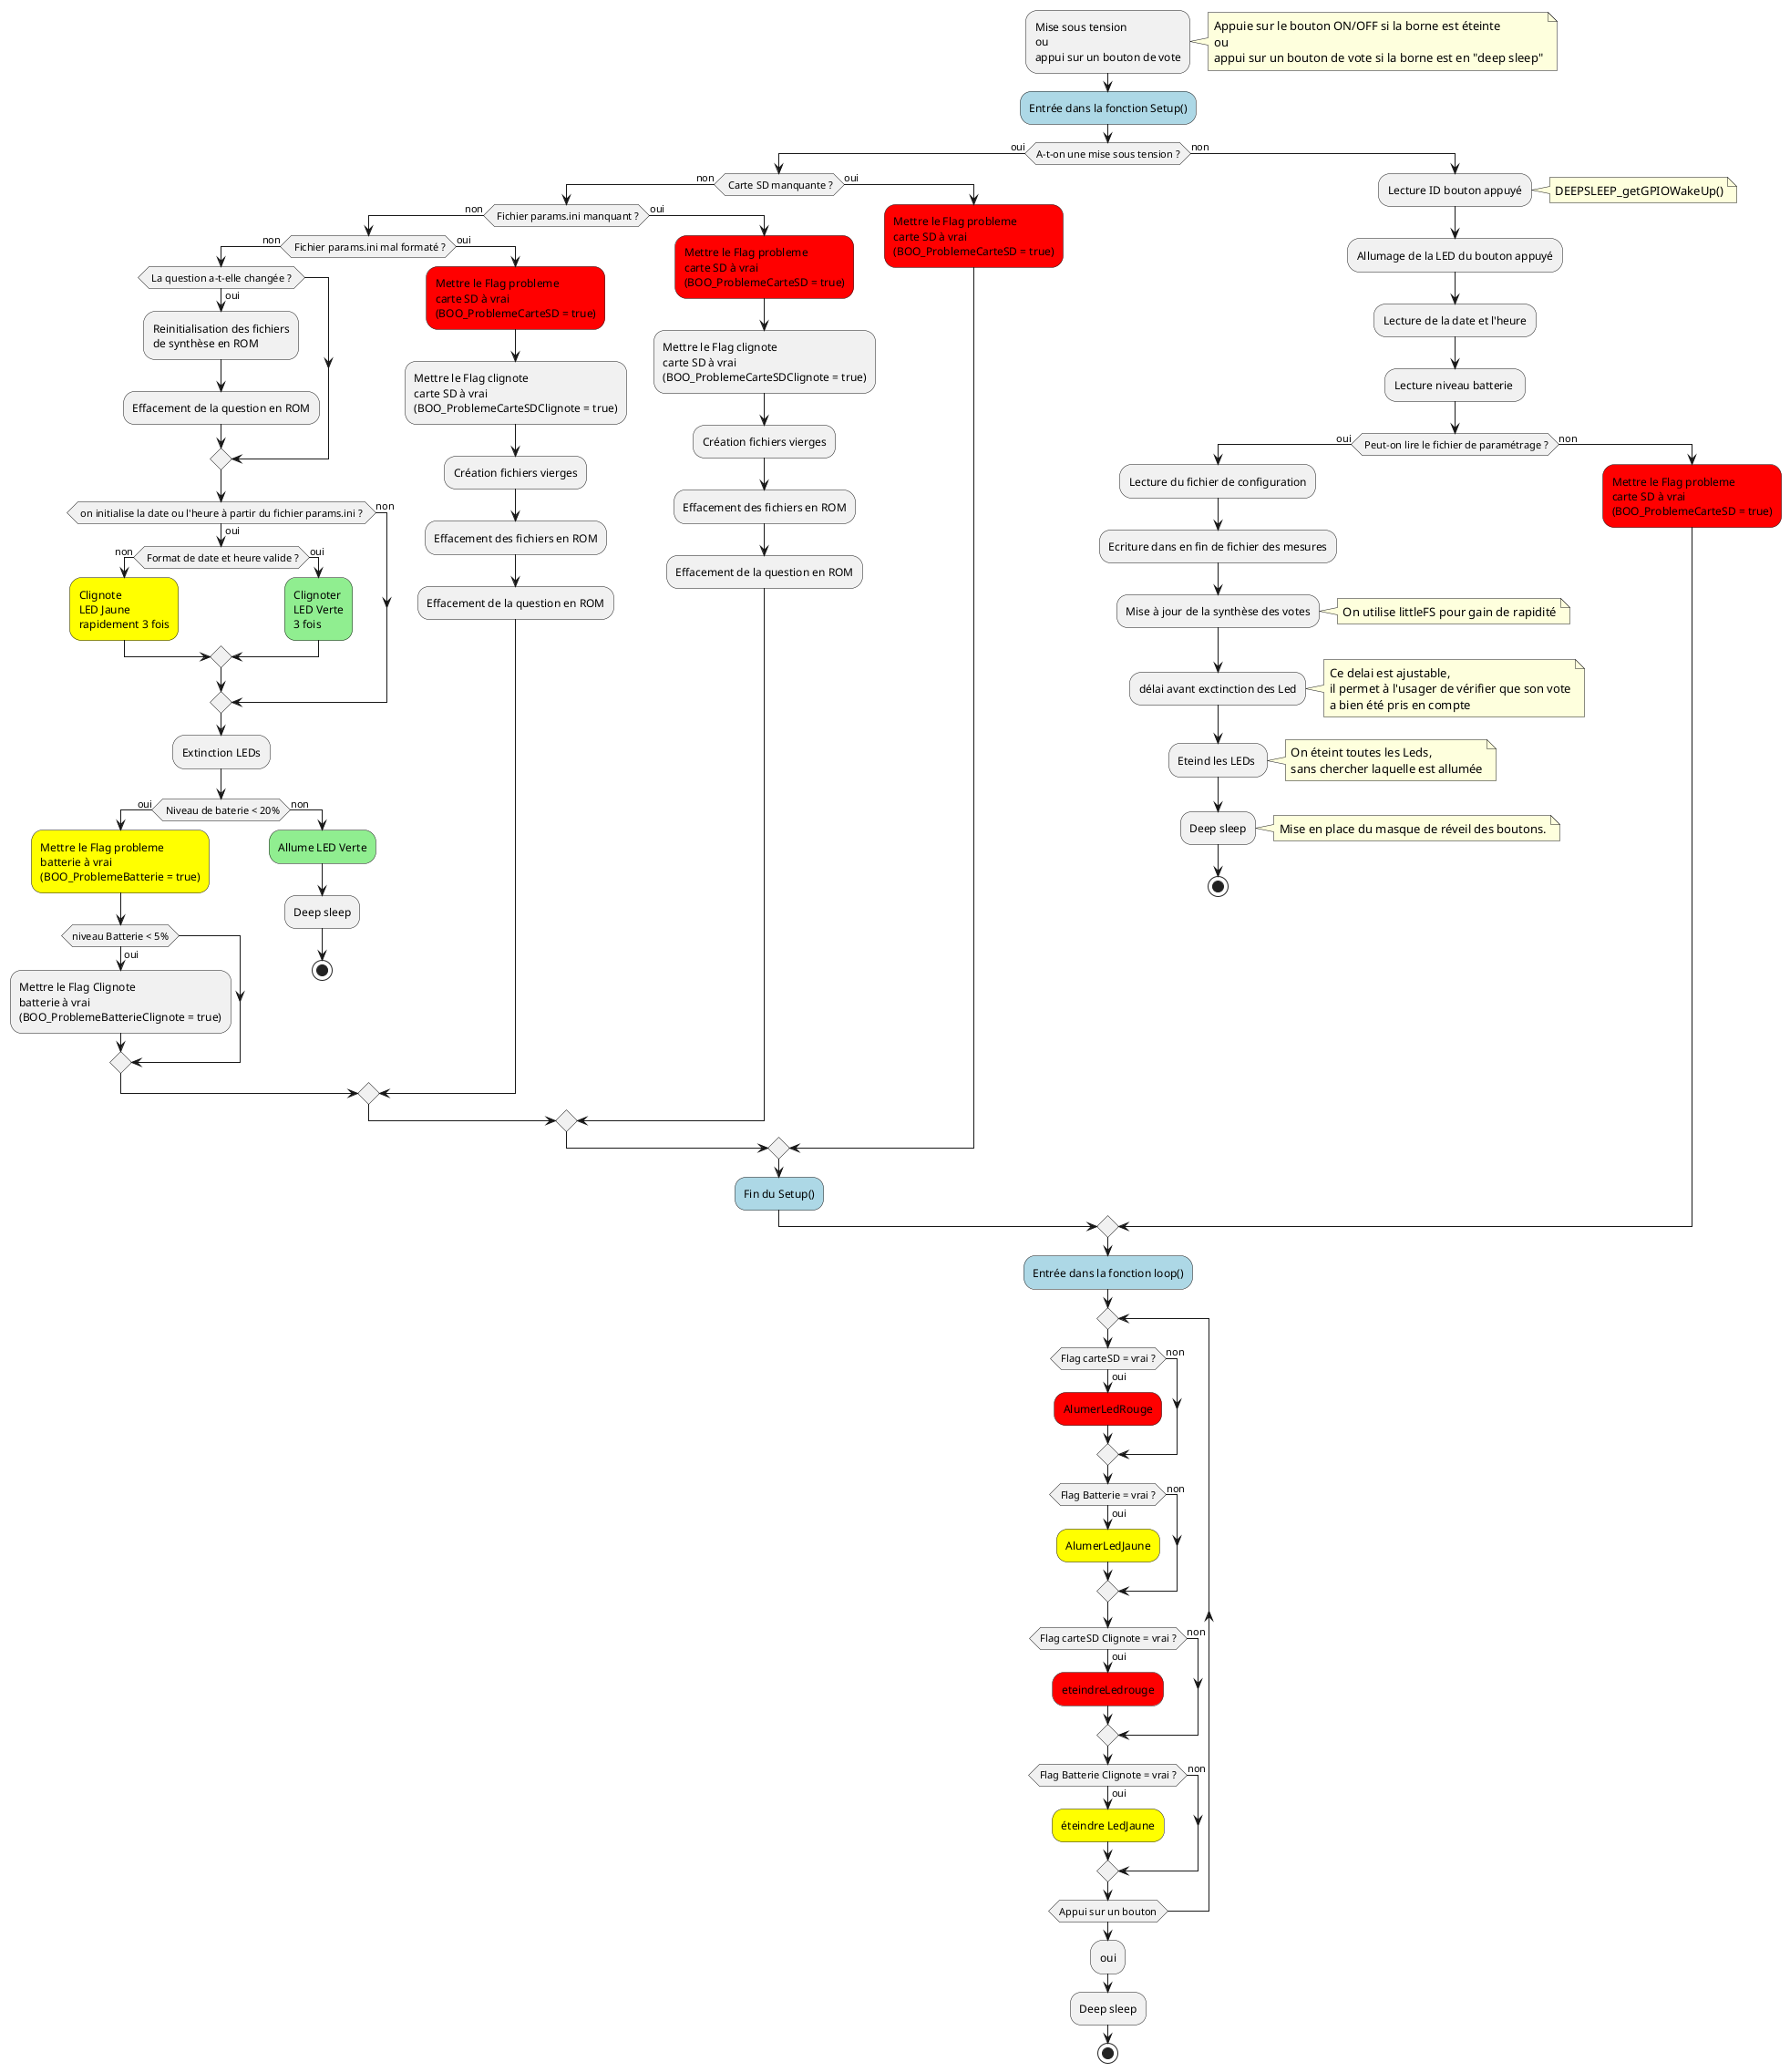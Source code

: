 @startuml
:Mise sous tension\nou\nappui sur un bouton de vote;
note right
Appuie sur le bouton ON/OFF si la borne est éteinte 
ou 
appui sur un bouton de vote si la borne est en "deep sleep"
end note
#lightblue:Entrée dans la fonction Setup();

if (A-t-on une mise sous tension ?) then (oui)
	if( Carte SD manquante ?) then (non)
		if( Fichier params.ini manquant ?) then (non)
			if( Fichier params.ini mal formaté ?) then (non)
				if( La question a-t-elle changée ? ) then (oui)
					:Reinitialisation des fichiers\nde synthèse en ROM;
					:Effacement de la question en ROM;
				endif
				if( on initialise la date ou l'heure à partir du fichier params.ini ? ) then (non)
				else (oui)
					if( Format de date et heure valide ?) then (non)
						#yellow:Clignote\nLED Jaune\nrapidement 3 fois;
					else (oui)
						#lightgreen:Clignoter\nLED Verte\n3 fois;
					endif
				endif
				:Extinction LEDs;
				if ( Niveau de baterie < 20%) then (oui)
					#yellow:Mettre le Flag probleme\nbatterie à vrai\n(BOO_ProblemeBatterie = true);
					if (niveau Batterie < 5%) then (oui)
						:Mettre le Flag Clignote\nbatterie à vrai\n(BOO_ProblemeBatterieClignote = true);
					endif
				else (non)
					#lightgreen:Allume LED Verte;

					:Deep sleep;
					stop
				endif
			else (oui)
				#red:Mettre le Flag probleme\ncarte SD à vrai\n(BOO_ProblemeCarteSD = true);
				:Mettre le Flag clignote\ncarte SD à vrai\n(BOO_ProblemeCarteSDClignote = true);
				:Création fichiers vierges;
				:Effacement des fichiers en ROM;
				:Effacement de la question en ROM;
			endif
		else (oui)
			#red:Mettre le Flag probleme\ncarte SD à vrai\n(BOO_ProblemeCarteSD = true);
			:Mettre le Flag clignote\ncarte SD à vrai\n(BOO_ProblemeCarteSDClignote = true);
			:Création fichiers vierges;
			:Effacement des fichiers en ROM;
			:Effacement de la question en ROM;
		endif
	else (oui)
		#red:Mettre le Flag probleme\ncarte SD à vrai\n(BOO_ProblemeCarteSD = true);
	endif
	#lightblue:Fin du Setup();

else (non)
  
	:Lecture ID bouton appuyé;
	note right
		DEEPSLEEP_getGPIOWakeUp()
	end note 
	
	:Allumage de la LED du bouton appuyé;
	:Lecture de la date et l'heure;
	:Lecture niveau batterie ;
	if( Peut-on lire le fichier de paramétrage ?) then (oui)
		:Lecture du fichier de configuration;
		:Ecriture dans en fin de fichier des mesures;
		:Mise à jour de la synthèse des votes;
		note right
			On utilise littleFS pour gain de rapidité
		end note

		:délai avant exctinction des Led;
		note right
			Ce delai est ajustable,
			il permet à l'usager de vérifier que son vote
			a bien été pris en compte
		end note

		:Eteind les LEDs ;
		note right
			On éteint toutes les Leds,
			sans chercher laquelle est allumée
		end note
		
		:Deep sleep;
		note right
			Mise en place du masque de réveil des boutons.
		end note
		stop
	else (non)
		#red:Mettre le Flag probleme\ncarte SD à vrai\n(BOO_ProblemeCarteSD = true);
	endif
endif;

#lightblue:Entrée dans la fonction loop();
repeat
	if (Flag carteSD = vrai ?) then (oui)
		#red:AlumerLedRouge;
	else (non)
	endif
	  
	if(Flag Batterie = vrai ?) then (oui)
		#yellow:AlumerLedJaune;
	else(non)
	endif

	if (Flag carteSD Clignote = vrai ?) then(oui)
		#red:eteindreLedrouge;
	else(non)
	endif

	if (Flag Batterie Clignote = vrai ?) then(oui)
		#yellow:éteindre LedJaune;
	else (non)
	endif
repeat while(Appui sur un bouton)
:oui;
:Deep sleep;
stop
@enduml